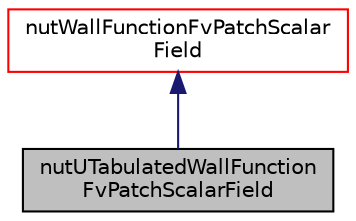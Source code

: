 digraph "nutUTabulatedWallFunctionFvPatchScalarField"
{
  bgcolor="transparent";
  edge [fontname="Helvetica",fontsize="10",labelfontname="Helvetica",labelfontsize="10"];
  node [fontname="Helvetica",fontsize="10",shape=record];
  Node1 [label="nutUTabulatedWallFunction\lFvPatchScalarField",height=0.2,width=0.4,color="black", fillcolor="grey75", style="filled", fontcolor="black"];
  Node2 -> Node1 [dir="back",color="midnightblue",fontsize="10",style="solid",fontname="Helvetica"];
  Node2 [label="nutWallFunctionFvPatchScalar\lField",height=0.2,width=0.4,color="red",URL="$a01730.html",tooltip="This boundary condition provides a turbulent kinematic viscosity condition when using wall functions..."];
}
